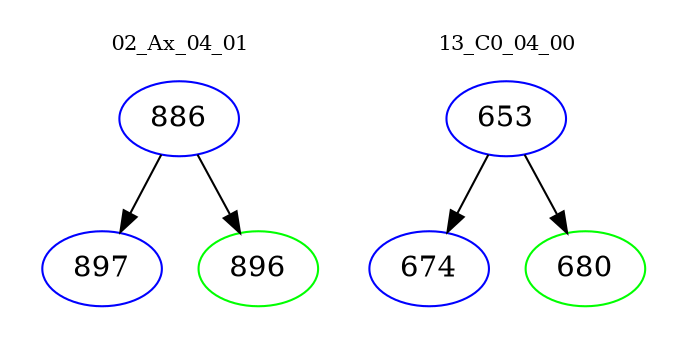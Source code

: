 digraph{
subgraph cluster_0 {
color = white
label = "02_Ax_04_01";
fontsize=10;
T0_886 [label="886", color="blue"]
T0_886 -> T0_897 [color="black"]
T0_897 [label="897", color="blue"]
T0_886 -> T0_896 [color="black"]
T0_896 [label="896", color="green"]
}
subgraph cluster_1 {
color = white
label = "13_C0_04_00";
fontsize=10;
T1_653 [label="653", color="blue"]
T1_653 -> T1_674 [color="black"]
T1_674 [label="674", color="blue"]
T1_653 -> T1_680 [color="black"]
T1_680 [label="680", color="green"]
}
}
